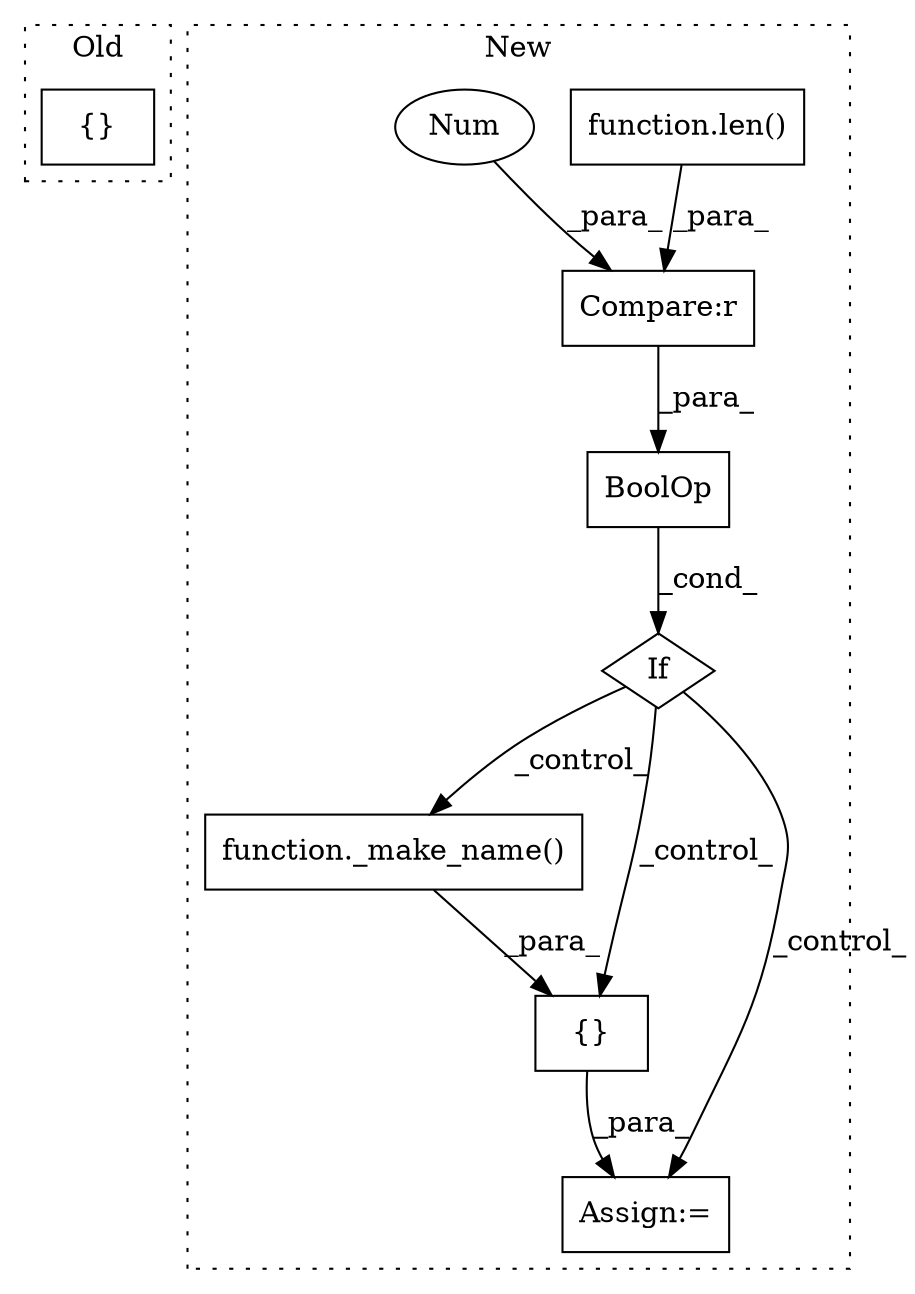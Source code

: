 digraph G {
subgraph cluster0 {
1 [label="{}" a="95" s="5682,5694" l="1,1" shape="box"];
label = "Old";
style="dotted";
}
subgraph cluster1 {
2 [label="function._make_name()" a="75" s="6601,6613" l="11,24" shape="box"];
3 [label="{}" a="59" s="6600,6637" l="1,0" shape="box"];
4 [label="Assign:=" a="68" s="6597" l="3" shape="box"];
5 [label="function.len()" a="75" s="6560,6573" l="4,1" shape="box"];
6 [label="If" a="96" s="6539" l="3" shape="diamond"];
7 [label="Compare:r" a="40" s="6560" l="18" shape="box"];
8 [label="Num" a="76" s="6577" l="1" shape="ellipse"];
9 [label="BoolOp" a="72" s="6542" l="36" shape="box"];
label = "New";
style="dotted";
}
2 -> 3 [label="_para_"];
3 -> 4 [label="_para_"];
5 -> 7 [label="_para_"];
6 -> 2 [label="_control_"];
6 -> 3 [label="_control_"];
6 -> 4 [label="_control_"];
7 -> 9 [label="_para_"];
8 -> 7 [label="_para_"];
9 -> 6 [label="_cond_"];
}
